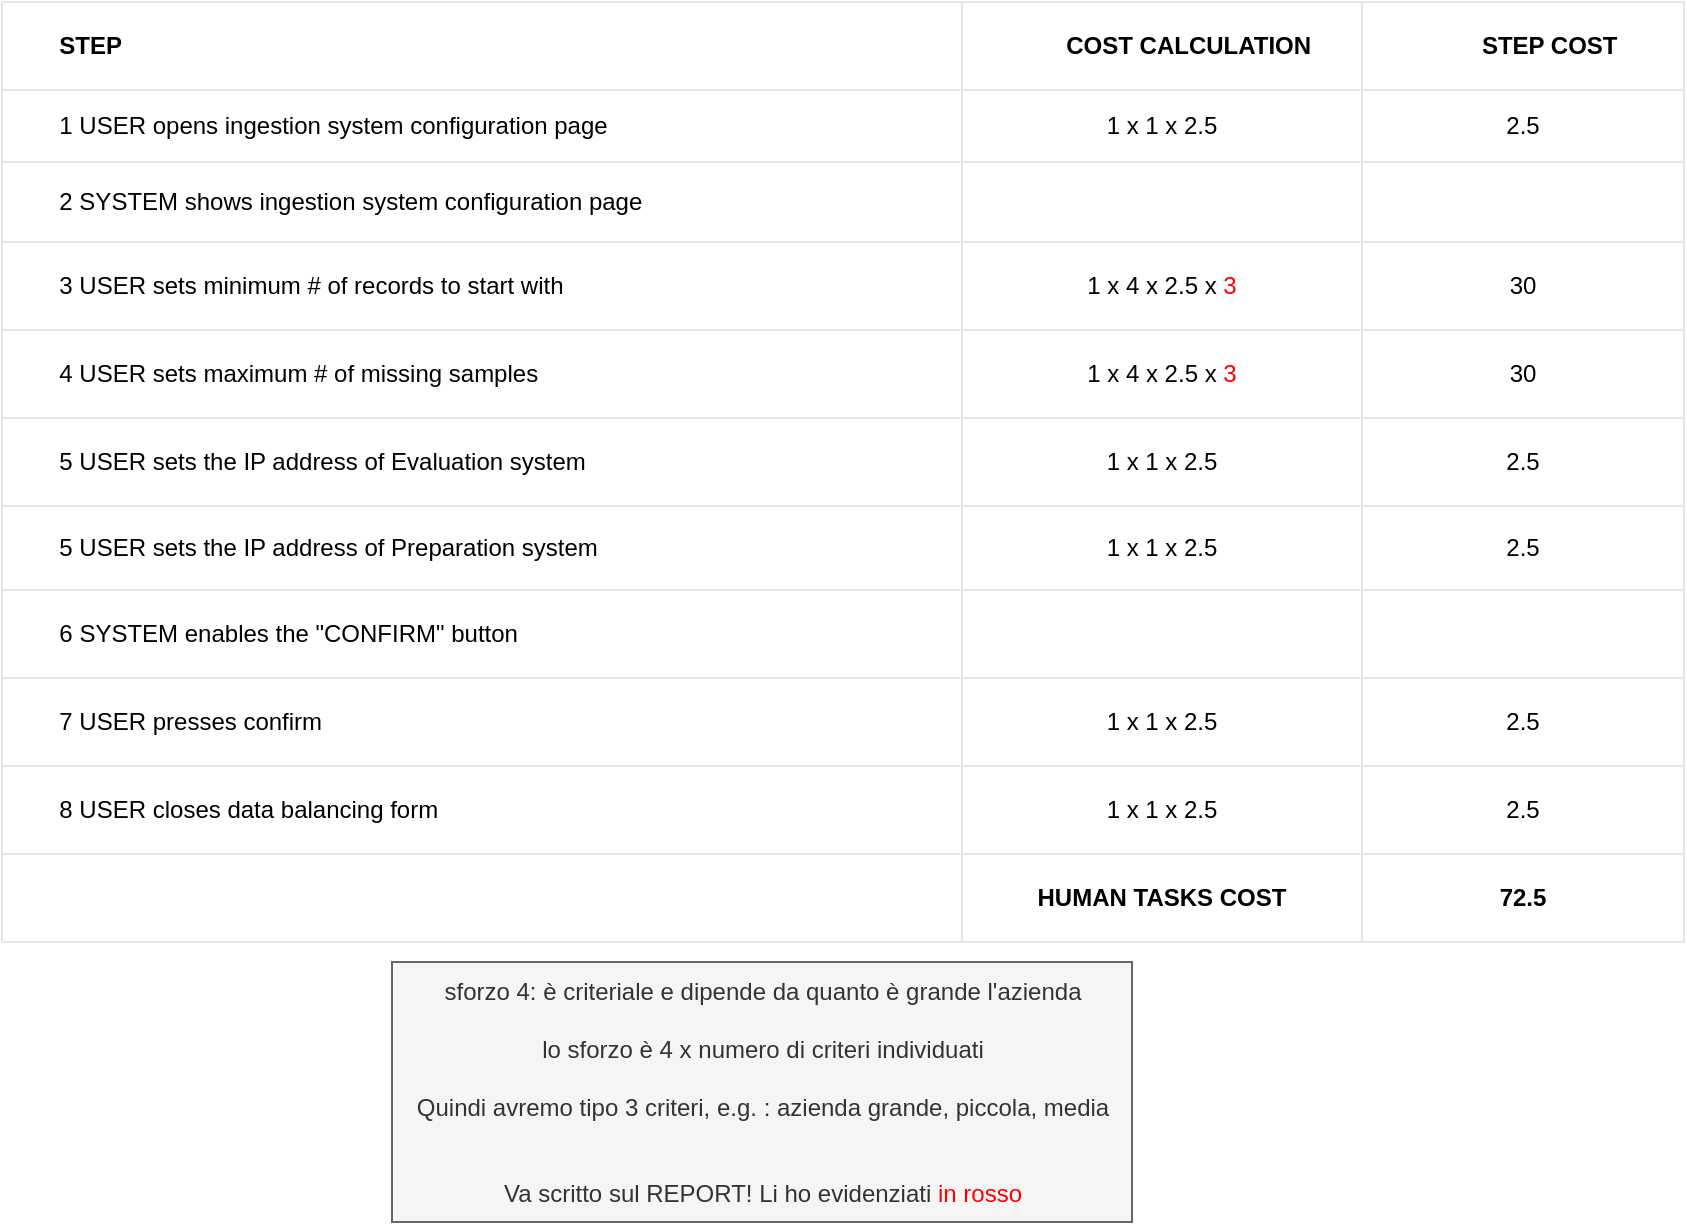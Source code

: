 <mxfile>
    <diagram id="BsJJMlh7w6Zq6paSyuua" name="Page-1">
        <mxGraphModel dx="1768" dy="767" grid="1" gridSize="10" guides="1" tooltips="1" connect="1" arrows="1" fold="1" page="1" pageScale="1" pageWidth="850" pageHeight="1100" math="0" shadow="0">
            <root>
                <mxCell id="0"/>
                <mxCell id="1" parent="0"/>
                <mxCell id="2" value="" style="childLayout=tableLayout;recursiveResize=0;shadow=0;strokeColor=#E6E6E6;align=center;" parent="1" vertex="1">
                    <mxGeometry x="-845" y="20" width="841" height="470" as="geometry"/>
                </mxCell>
                <mxCell id="3" value="" style="shape=tableRow;horizontal=0;startSize=0;swimlaneHead=0;swimlaneBody=0;top=0;left=0;bottom=0;right=0;dropTarget=0;collapsible=0;recursiveResize=0;expand=0;fontStyle=0;fillColor=none;strokeColor=inherit;align=center;" parent="2" vertex="1">
                    <mxGeometry width="841" height="44" as="geometry"/>
                </mxCell>
                <mxCell id="4" value="&lt;span style=&quot;white-space: pre;&quot;&gt;&#9;&lt;/span&gt;STEP" style="connectable=0;recursiveResize=0;strokeColor=inherit;fillColor=none;align=left;whiteSpace=wrap;html=1;fontStyle=1;labelPosition=center;verticalLabelPosition=middle;verticalAlign=middle;" parent="3" vertex="1">
                    <mxGeometry width="480" height="44" as="geometry">
                        <mxRectangle width="480" height="44" as="alternateBounds"/>
                    </mxGeometry>
                </mxCell>
                <mxCell id="5" value="&lt;span style=&quot;white-space: pre;&quot;&gt;&#9;&lt;/span&gt;COST CALCULATION" style="connectable=0;recursiveResize=0;strokeColor=inherit;fillColor=none;align=center;whiteSpace=wrap;html=1;fontStyle=1" parent="3" vertex="1">
                    <mxGeometry x="480" width="200" height="44" as="geometry">
                        <mxRectangle width="200" height="44" as="alternateBounds"/>
                    </mxGeometry>
                </mxCell>
                <mxCell id="6" value="&lt;span style=&quot;white-space: pre;&quot;&gt;&#9;&lt;/span&gt;STEP COST" style="connectable=0;recursiveResize=0;strokeColor=inherit;fillColor=none;align=center;whiteSpace=wrap;html=1;fontStyle=1" parent="3" vertex="1">
                    <mxGeometry x="680" width="161" height="44" as="geometry">
                        <mxRectangle width="161" height="44" as="alternateBounds"/>
                    </mxGeometry>
                </mxCell>
                <mxCell id="7" style="shape=tableRow;horizontal=0;startSize=0;swimlaneHead=0;swimlaneBody=0;top=0;left=0;bottom=0;right=0;dropTarget=0;collapsible=0;recursiveResize=0;expand=0;fontStyle=0;fillColor=none;strokeColor=inherit;align=center;" parent="2" vertex="1">
                    <mxGeometry y="44" width="841" height="36" as="geometry"/>
                </mxCell>
                <mxCell id="8" value="&lt;span style=&quot;white-space: pre;&quot;&gt;&#9;&lt;/span&gt;1 USER opens ingestion system configuration page" style="connectable=0;recursiveResize=0;strokeColor=inherit;fillColor=none;align=left;whiteSpace=wrap;html=1;labelPosition=center;verticalLabelPosition=middle;verticalAlign=middle;" parent="7" vertex="1">
                    <mxGeometry width="480" height="36" as="geometry">
                        <mxRectangle width="480" height="36" as="alternateBounds"/>
                    </mxGeometry>
                </mxCell>
                <mxCell id="9" value="1 x 1 x 2.5" style="connectable=0;recursiveResize=0;strokeColor=inherit;fillColor=none;align=center;whiteSpace=wrap;html=1;" parent="7" vertex="1">
                    <mxGeometry x="480" width="200" height="36" as="geometry">
                        <mxRectangle width="200" height="36" as="alternateBounds"/>
                    </mxGeometry>
                </mxCell>
                <mxCell id="10" value="2.5" style="connectable=0;recursiveResize=0;strokeColor=inherit;fillColor=none;align=center;whiteSpace=wrap;html=1;" parent="7" vertex="1">
                    <mxGeometry x="680" width="161" height="36" as="geometry">
                        <mxRectangle width="161" height="36" as="alternateBounds"/>
                    </mxGeometry>
                </mxCell>
                <mxCell id="11" style="shape=tableRow;horizontal=0;startSize=0;swimlaneHead=0;swimlaneBody=0;top=0;left=0;bottom=0;right=0;dropTarget=0;collapsible=0;recursiveResize=0;expand=0;fontStyle=0;fillColor=none;strokeColor=inherit;align=center;" parent="2" vertex="1">
                    <mxGeometry y="80" width="841" height="40" as="geometry"/>
                </mxCell>
                <mxCell id="12" value="&lt;span style=&quot;&quot;&gt;&#9;&lt;/span&gt;&lt;span style=&quot;white-space: pre;&quot;&gt;&#9;&lt;/span&gt;2 SYSTEM shows ingestion system configuration page" style="connectable=0;recursiveResize=0;strokeColor=inherit;fillColor=none;align=left;whiteSpace=wrap;html=1;labelPosition=center;verticalLabelPosition=middle;verticalAlign=middle;" parent="11" vertex="1">
                    <mxGeometry width="480" height="40" as="geometry">
                        <mxRectangle width="480" height="40" as="alternateBounds"/>
                    </mxGeometry>
                </mxCell>
                <mxCell id="13" value="" style="connectable=0;recursiveResize=0;strokeColor=inherit;fillColor=none;align=center;whiteSpace=wrap;html=1;" parent="11" vertex="1">
                    <mxGeometry x="480" width="200" height="40" as="geometry">
                        <mxRectangle width="200" height="40" as="alternateBounds"/>
                    </mxGeometry>
                </mxCell>
                <mxCell id="14" style="connectable=0;recursiveResize=0;strokeColor=inherit;fillColor=none;align=center;whiteSpace=wrap;html=1;" parent="11" vertex="1">
                    <mxGeometry x="680" width="161" height="40" as="geometry">
                        <mxRectangle width="161" height="40" as="alternateBounds"/>
                    </mxGeometry>
                </mxCell>
                <mxCell id="15" style="shape=tableRow;horizontal=0;startSize=0;swimlaneHead=0;swimlaneBody=0;top=0;left=0;bottom=0;right=0;dropTarget=0;collapsible=0;recursiveResize=0;expand=0;fontStyle=0;fillColor=none;strokeColor=inherit;align=center;" parent="2" vertex="1">
                    <mxGeometry y="120" width="841" height="44" as="geometry"/>
                </mxCell>
                <mxCell id="16" value="&lt;span style=&quot;border-color: var(--border-color);&quot;&gt;&#9;&lt;/span&gt;&lt;span style=&quot;&quot;&gt;&#9;&lt;/span&gt;&lt;span style=&quot;white-space: pre;&quot;&gt;&#9;&lt;/span&gt;3 USER sets minimum # of records to start with" style="connectable=0;recursiveResize=0;strokeColor=inherit;fillColor=none;align=left;whiteSpace=wrap;html=1;labelPosition=center;verticalLabelPosition=middle;verticalAlign=middle;" parent="15" vertex="1">
                    <mxGeometry width="480" height="44" as="geometry">
                        <mxRectangle width="480" height="44" as="alternateBounds"/>
                    </mxGeometry>
                </mxCell>
                <mxCell id="17" value="1 x 4 x 2.5 x &lt;font color=&quot;#ff0000&quot;&gt;3&lt;/font&gt;" style="connectable=0;recursiveResize=0;strokeColor=inherit;fillColor=none;align=center;whiteSpace=wrap;html=1;" parent="15" vertex="1">
                    <mxGeometry x="480" width="200" height="44" as="geometry">
                        <mxRectangle width="200" height="44" as="alternateBounds"/>
                    </mxGeometry>
                </mxCell>
                <mxCell id="18" value="30" style="connectable=0;recursiveResize=0;strokeColor=inherit;fillColor=none;align=center;whiteSpace=wrap;html=1;" parent="15" vertex="1">
                    <mxGeometry x="680" width="161" height="44" as="geometry">
                        <mxRectangle width="161" height="44" as="alternateBounds"/>
                    </mxGeometry>
                </mxCell>
                <mxCell id="19" style="shape=tableRow;horizontal=0;startSize=0;swimlaneHead=0;swimlaneBody=0;top=0;left=0;bottom=0;right=0;dropTarget=0;collapsible=0;recursiveResize=0;expand=0;fontStyle=0;fillColor=none;strokeColor=inherit;align=center;" parent="2" vertex="1">
                    <mxGeometry y="164" width="841" height="44" as="geometry"/>
                </mxCell>
                <mxCell id="20" value="&lt;span style=&quot;&quot;&gt;&#9;&lt;/span&gt;&lt;span style=&quot;white-space: pre;&quot;&gt;&#9;&lt;/span&gt;4&amp;nbsp;USER sets maximum # of missing samples" style="connectable=0;recursiveResize=0;strokeColor=inherit;fillColor=none;align=left;whiteSpace=wrap;html=1;labelPosition=center;verticalLabelPosition=middle;verticalAlign=middle;" parent="19" vertex="1">
                    <mxGeometry width="480" height="44" as="geometry">
                        <mxRectangle width="480" height="44" as="alternateBounds"/>
                    </mxGeometry>
                </mxCell>
                <mxCell id="21" value="1 x 4 x 2.5 x &lt;font color=&quot;#ff0000&quot;&gt;3&lt;/font&gt;" style="connectable=0;recursiveResize=0;strokeColor=inherit;fillColor=none;align=center;whiteSpace=wrap;html=1;" parent="19" vertex="1">
                    <mxGeometry x="480" width="200" height="44" as="geometry">
                        <mxRectangle width="200" height="44" as="alternateBounds"/>
                    </mxGeometry>
                </mxCell>
                <mxCell id="22" value="30" style="connectable=0;recursiveResize=0;strokeColor=inherit;fillColor=none;align=center;whiteSpace=wrap;html=1;" parent="19" vertex="1">
                    <mxGeometry x="680" width="161" height="44" as="geometry">
                        <mxRectangle width="161" height="44" as="alternateBounds"/>
                    </mxGeometry>
                </mxCell>
                <mxCell id="23" style="shape=tableRow;horizontal=0;startSize=0;swimlaneHead=0;swimlaneBody=0;top=0;left=0;bottom=0;right=0;dropTarget=0;collapsible=0;recursiveResize=0;expand=0;fontStyle=0;fillColor=none;strokeColor=inherit;align=center;" parent="2" vertex="1">
                    <mxGeometry y="208" width="841" height="44" as="geometry"/>
                </mxCell>
                <mxCell id="24" value="&lt;span style=&quot;border-color: var(--border-color);&quot;&gt;&#9;&lt;/span&gt;&lt;span style=&quot;&quot;&gt;&#9;&lt;/span&gt;&lt;span style=&quot;white-space: pre;&quot;&gt;&#9;&lt;/span&gt;5&amp;nbsp;USER sets the IP address of Evaluation system" style="connectable=0;recursiveResize=0;strokeColor=inherit;fillColor=none;align=left;whiteSpace=wrap;html=1;labelPosition=center;verticalLabelPosition=middle;verticalAlign=middle;" parent="23" vertex="1">
                    <mxGeometry width="480" height="44" as="geometry">
                        <mxRectangle width="480" height="44" as="alternateBounds"/>
                    </mxGeometry>
                </mxCell>
                <mxCell id="25" value="1 x 1 x 2.5" style="connectable=0;recursiveResize=0;strokeColor=inherit;fillColor=none;align=center;whiteSpace=wrap;html=1;" parent="23" vertex="1">
                    <mxGeometry x="480" width="200" height="44" as="geometry">
                        <mxRectangle width="200" height="44" as="alternateBounds"/>
                    </mxGeometry>
                </mxCell>
                <mxCell id="26" value="2.5" style="connectable=0;recursiveResize=0;strokeColor=inherit;fillColor=none;align=center;whiteSpace=wrap;html=1;" parent="23" vertex="1">
                    <mxGeometry x="680" width="161" height="44" as="geometry">
                        <mxRectangle width="161" height="44" as="alternateBounds"/>
                    </mxGeometry>
                </mxCell>
                <mxCell id="27" style="shape=tableRow;horizontal=0;startSize=0;swimlaneHead=0;swimlaneBody=0;top=0;left=0;bottom=0;right=0;dropTarget=0;collapsible=0;recursiveResize=0;expand=0;fontStyle=0;fillColor=none;strokeColor=inherit;align=center;" parent="2" vertex="1">
                    <mxGeometry y="252" width="841" height="42" as="geometry"/>
                </mxCell>
                <mxCell id="28" value="&lt;span style=&quot;border-color: var(--border-color);&quot;&gt;&#9;&lt;/span&gt;&lt;span style=&quot;white-space: pre;&quot;&gt;&#9;&lt;/span&gt;5&amp;nbsp;USER sets the IP address of Preparation system" style="connectable=0;recursiveResize=0;strokeColor=inherit;fillColor=none;align=left;whiteSpace=wrap;html=1;labelPosition=center;verticalLabelPosition=middle;verticalAlign=middle;" parent="27" vertex="1">
                    <mxGeometry width="480" height="42" as="geometry">
                        <mxRectangle width="480" height="42" as="alternateBounds"/>
                    </mxGeometry>
                </mxCell>
                <mxCell id="29" value="1 x 1 x 2.5" style="connectable=0;recursiveResize=0;strokeColor=inherit;fillColor=none;align=center;whiteSpace=wrap;html=1;" parent="27" vertex="1">
                    <mxGeometry x="480" width="200" height="42" as="geometry">
                        <mxRectangle width="200" height="42" as="alternateBounds"/>
                    </mxGeometry>
                </mxCell>
                <mxCell id="30" value="2.5" style="connectable=0;recursiveResize=0;strokeColor=inherit;fillColor=none;align=center;whiteSpace=wrap;html=1;" parent="27" vertex="1">
                    <mxGeometry x="680" width="161" height="42" as="geometry">
                        <mxRectangle width="161" height="42" as="alternateBounds"/>
                    </mxGeometry>
                </mxCell>
                <mxCell id="31" style="shape=tableRow;horizontal=0;startSize=0;swimlaneHead=0;swimlaneBody=0;top=0;left=0;bottom=0;right=0;dropTarget=0;collapsible=0;recursiveResize=0;expand=0;fontStyle=0;fillColor=none;strokeColor=inherit;align=center;" parent="2" vertex="1">
                    <mxGeometry y="294" width="841" height="44" as="geometry"/>
                </mxCell>
                <mxCell id="32" value="&lt;span style=&quot;white-space: pre;&quot;&gt;&#9;6&lt;/span&gt;&amp;nbsp;SYSTEM enables the &quot;CONFIRM&quot; button" style="connectable=0;recursiveResize=0;strokeColor=inherit;fillColor=none;align=left;whiteSpace=wrap;html=1;labelPosition=center;verticalLabelPosition=middle;verticalAlign=middle;" parent="31" vertex="1">
                    <mxGeometry width="480" height="44" as="geometry">
                        <mxRectangle width="480" height="44" as="alternateBounds"/>
                    </mxGeometry>
                </mxCell>
                <mxCell id="33" value="" style="connectable=0;recursiveResize=0;strokeColor=inherit;fillColor=none;align=center;whiteSpace=wrap;html=1;" parent="31" vertex="1">
                    <mxGeometry x="480" width="200" height="44" as="geometry">
                        <mxRectangle width="200" height="44" as="alternateBounds"/>
                    </mxGeometry>
                </mxCell>
                <mxCell id="34" value="" style="connectable=0;recursiveResize=0;strokeColor=inherit;fillColor=none;align=center;whiteSpace=wrap;html=1;" parent="31" vertex="1">
                    <mxGeometry x="680" width="161" height="44" as="geometry">
                        <mxRectangle width="161" height="44" as="alternateBounds"/>
                    </mxGeometry>
                </mxCell>
                <mxCell id="35" style="shape=tableRow;horizontal=0;startSize=0;swimlaneHead=0;swimlaneBody=0;top=0;left=0;bottom=0;right=0;dropTarget=0;collapsible=0;recursiveResize=0;expand=0;fontStyle=0;fillColor=none;strokeColor=inherit;align=center;" parent="2" vertex="1">
                    <mxGeometry y="338" width="841" height="44" as="geometry"/>
                </mxCell>
                <mxCell id="36" value="&lt;span style=&quot;white-space: pre;&quot;&gt;&#9;&lt;/span&gt;7 USER presses confirm" style="connectable=0;recursiveResize=0;strokeColor=inherit;fillColor=none;align=left;whiteSpace=wrap;html=1;labelPosition=center;verticalLabelPosition=middle;verticalAlign=middle;" parent="35" vertex="1">
                    <mxGeometry width="480" height="44" as="geometry">
                        <mxRectangle width="480" height="44" as="alternateBounds"/>
                    </mxGeometry>
                </mxCell>
                <mxCell id="37" value="1 x 1 x 2.5" style="connectable=0;recursiveResize=0;strokeColor=inherit;fillColor=none;align=center;whiteSpace=wrap;html=1;" parent="35" vertex="1">
                    <mxGeometry x="480" width="200" height="44" as="geometry">
                        <mxRectangle width="200" height="44" as="alternateBounds"/>
                    </mxGeometry>
                </mxCell>
                <mxCell id="38" value="2.5" style="connectable=0;recursiveResize=0;strokeColor=inherit;fillColor=none;align=center;whiteSpace=wrap;html=1;" parent="35" vertex="1">
                    <mxGeometry x="680" width="161" height="44" as="geometry">
                        <mxRectangle width="161" height="44" as="alternateBounds"/>
                    </mxGeometry>
                </mxCell>
                <mxCell id="39" style="shape=tableRow;horizontal=0;startSize=0;swimlaneHead=0;swimlaneBody=0;top=0;left=0;bottom=0;right=0;dropTarget=0;collapsible=0;recursiveResize=0;expand=0;fontStyle=0;fillColor=none;strokeColor=inherit;align=center;" parent="2" vertex="1">
                    <mxGeometry y="382" width="841" height="44" as="geometry"/>
                </mxCell>
                <mxCell id="40" value="&lt;span style=&quot;white-space: pre;&quot;&gt;&#9;&lt;/span&gt;8&amp;nbsp;USER closes data balancing form" style="connectable=0;recursiveResize=0;strokeColor=inherit;fillColor=none;align=left;whiteSpace=wrap;html=1;labelPosition=center;verticalLabelPosition=middle;verticalAlign=middle;" parent="39" vertex="1">
                    <mxGeometry width="480" height="44" as="geometry">
                        <mxRectangle width="480" height="44" as="alternateBounds"/>
                    </mxGeometry>
                </mxCell>
                <mxCell id="41" value="1 x 1 x 2.5" style="connectable=0;recursiveResize=0;strokeColor=inherit;fillColor=none;align=center;whiteSpace=wrap;html=1;" parent="39" vertex="1">
                    <mxGeometry x="480" width="200" height="44" as="geometry">
                        <mxRectangle width="200" height="44" as="alternateBounds"/>
                    </mxGeometry>
                </mxCell>
                <mxCell id="42" value="2.5" style="connectable=0;recursiveResize=0;strokeColor=inherit;fillColor=none;align=center;whiteSpace=wrap;html=1;" parent="39" vertex="1">
                    <mxGeometry x="680" width="161" height="44" as="geometry">
                        <mxRectangle width="161" height="44" as="alternateBounds"/>
                    </mxGeometry>
                </mxCell>
                <mxCell id="51" style="shape=tableRow;horizontal=0;startSize=0;swimlaneHead=0;swimlaneBody=0;top=0;left=0;bottom=0;right=0;dropTarget=0;collapsible=0;recursiveResize=0;expand=0;fontStyle=0;fillColor=none;strokeColor=inherit;align=center;" parent="2" vertex="1">
                    <mxGeometry y="426" width="841" height="44" as="geometry"/>
                </mxCell>
                <mxCell id="52" style="connectable=0;recursiveResize=0;strokeColor=inherit;fillColor=none;align=left;whiteSpace=wrap;html=1;labelPosition=center;verticalLabelPosition=middle;verticalAlign=middle;" parent="51" vertex="1">
                    <mxGeometry width="480" height="44" as="geometry">
                        <mxRectangle width="480" height="44" as="alternateBounds"/>
                    </mxGeometry>
                </mxCell>
                <mxCell id="53" value="&lt;b&gt;HUMAN TASKS COST&lt;/b&gt;" style="connectable=0;recursiveResize=0;strokeColor=inherit;fillColor=none;align=center;whiteSpace=wrap;html=1;" parent="51" vertex="1">
                    <mxGeometry x="480" width="200" height="44" as="geometry">
                        <mxRectangle width="200" height="44" as="alternateBounds"/>
                    </mxGeometry>
                </mxCell>
                <mxCell id="54" value="72.5" style="connectable=0;recursiveResize=0;strokeColor=inherit;fillColor=none;align=center;whiteSpace=wrap;html=1;fontStyle=1" parent="51" vertex="1">
                    <mxGeometry x="680" width="161" height="44" as="geometry">
                        <mxRectangle width="161" height="44" as="alternateBounds"/>
                    </mxGeometry>
                </mxCell>
                <mxCell id="56" value="sforzo 4: è criteriale e dipende da quanto è grande l'azienda&lt;br&gt;&lt;br&gt;lo sforzo è 4 x numero di criteri individuati&lt;br&gt;&lt;br&gt;Quindi avremo tipo 3 criteri, e.g. : azienda grande, piccola, media&lt;br&gt;&lt;br&gt;&lt;br&gt;Va scritto sul REPORT! Li ho evidenziati &lt;font color=&quot;#ff0000&quot;&gt;in rosso&lt;/font&gt;" style="text;html=1;align=center;verticalAlign=middle;resizable=0;points=[];autosize=1;fillColor=#f5f5f5;fontColor=#333333;strokeColor=#666666;" parent="1" vertex="1">
                    <mxGeometry x="-650" y="500" width="370" height="130" as="geometry"/>
                </mxCell>
            </root>
        </mxGraphModel>
    </diagram>
</mxfile>